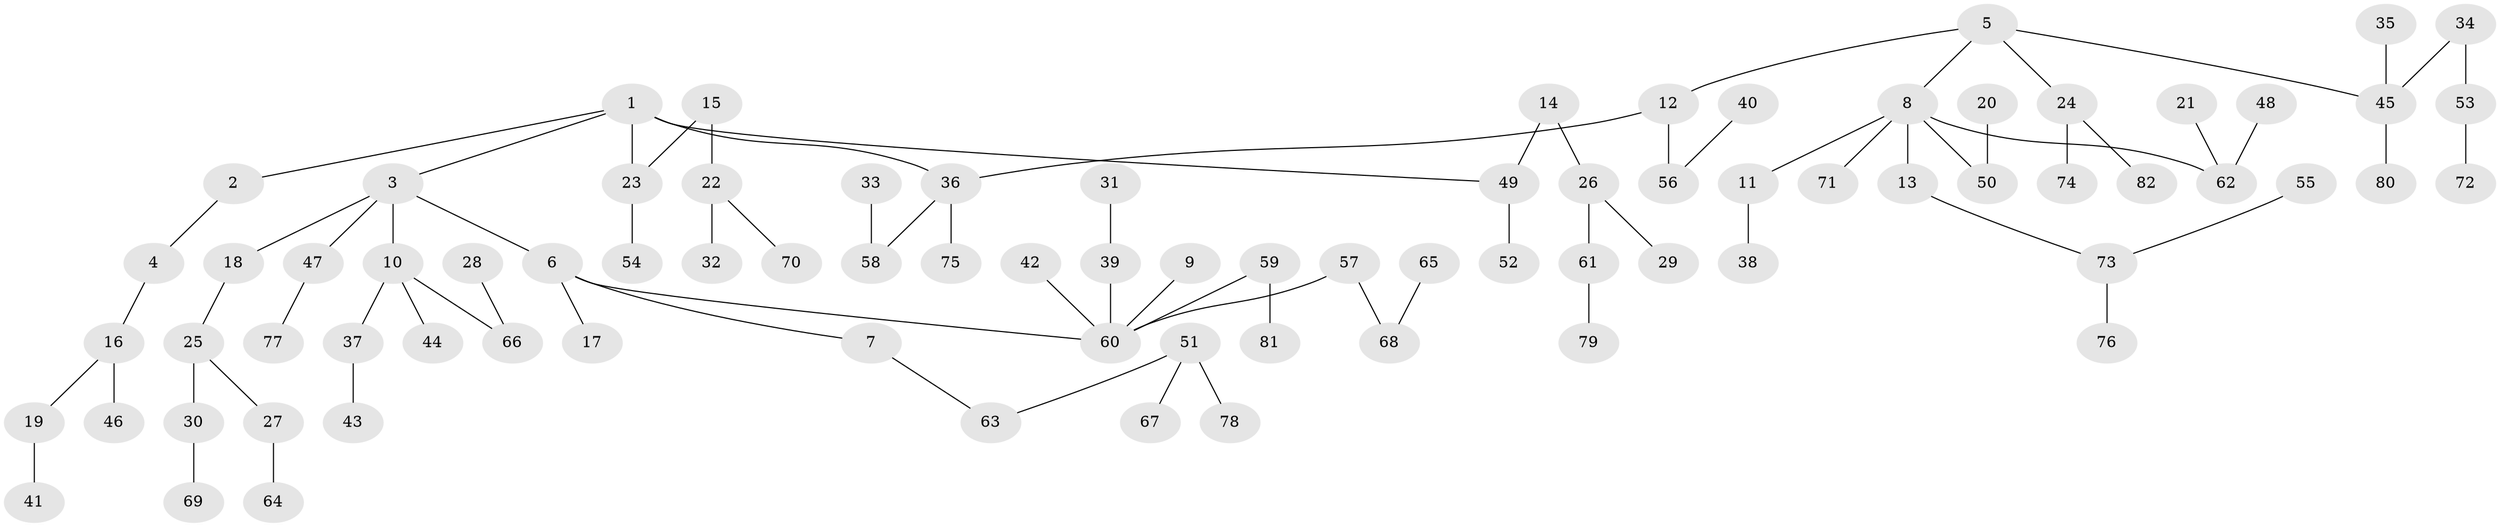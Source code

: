 // original degree distribution, {5: 0.034482758620689655, 4: 0.07758620689655173, 2: 0.2413793103448276, 3: 0.13793103448275862, 6: 0.008620689655172414, 7: 0.008620689655172414, 1: 0.49137931034482757}
// Generated by graph-tools (version 1.1) at 2025/37/03/04/25 23:37:23]
// undirected, 82 vertices, 81 edges
graph export_dot {
  node [color=gray90,style=filled];
  1;
  2;
  3;
  4;
  5;
  6;
  7;
  8;
  9;
  10;
  11;
  12;
  13;
  14;
  15;
  16;
  17;
  18;
  19;
  20;
  21;
  22;
  23;
  24;
  25;
  26;
  27;
  28;
  29;
  30;
  31;
  32;
  33;
  34;
  35;
  36;
  37;
  38;
  39;
  40;
  41;
  42;
  43;
  44;
  45;
  46;
  47;
  48;
  49;
  50;
  51;
  52;
  53;
  54;
  55;
  56;
  57;
  58;
  59;
  60;
  61;
  62;
  63;
  64;
  65;
  66;
  67;
  68;
  69;
  70;
  71;
  72;
  73;
  74;
  75;
  76;
  77;
  78;
  79;
  80;
  81;
  82;
  1 -- 2 [weight=1.0];
  1 -- 3 [weight=1.0];
  1 -- 23 [weight=1.0];
  1 -- 36 [weight=1.0];
  1 -- 49 [weight=1.0];
  2 -- 4 [weight=1.0];
  3 -- 6 [weight=1.0];
  3 -- 10 [weight=1.0];
  3 -- 18 [weight=1.0];
  3 -- 47 [weight=1.0];
  4 -- 16 [weight=1.0];
  5 -- 8 [weight=1.0];
  5 -- 12 [weight=1.0];
  5 -- 24 [weight=1.0];
  5 -- 45 [weight=1.0];
  6 -- 7 [weight=1.0];
  6 -- 17 [weight=1.0];
  6 -- 60 [weight=1.0];
  7 -- 63 [weight=1.0];
  8 -- 11 [weight=1.0];
  8 -- 13 [weight=1.0];
  8 -- 50 [weight=1.0];
  8 -- 62 [weight=1.0];
  8 -- 71 [weight=1.0];
  9 -- 60 [weight=1.0];
  10 -- 37 [weight=1.0];
  10 -- 44 [weight=1.0];
  10 -- 66 [weight=1.0];
  11 -- 38 [weight=1.0];
  12 -- 36 [weight=1.0];
  12 -- 56 [weight=1.0];
  13 -- 73 [weight=1.0];
  14 -- 26 [weight=1.0];
  14 -- 49 [weight=1.0];
  15 -- 22 [weight=1.0];
  15 -- 23 [weight=1.0];
  16 -- 19 [weight=1.0];
  16 -- 46 [weight=1.0];
  18 -- 25 [weight=1.0];
  19 -- 41 [weight=1.0];
  20 -- 50 [weight=1.0];
  21 -- 62 [weight=1.0];
  22 -- 32 [weight=1.0];
  22 -- 70 [weight=1.0];
  23 -- 54 [weight=1.0];
  24 -- 74 [weight=1.0];
  24 -- 82 [weight=1.0];
  25 -- 27 [weight=1.0];
  25 -- 30 [weight=1.0];
  26 -- 29 [weight=1.0];
  26 -- 61 [weight=1.0];
  27 -- 64 [weight=1.0];
  28 -- 66 [weight=1.0];
  30 -- 69 [weight=1.0];
  31 -- 39 [weight=1.0];
  33 -- 58 [weight=1.0];
  34 -- 45 [weight=1.0];
  34 -- 53 [weight=1.0];
  35 -- 45 [weight=1.0];
  36 -- 58 [weight=1.0];
  36 -- 75 [weight=1.0];
  37 -- 43 [weight=1.0];
  39 -- 60 [weight=1.0];
  40 -- 56 [weight=1.0];
  42 -- 60 [weight=1.0];
  45 -- 80 [weight=1.0];
  47 -- 77 [weight=1.0];
  48 -- 62 [weight=1.0];
  49 -- 52 [weight=1.0];
  51 -- 63 [weight=1.0];
  51 -- 67 [weight=1.0];
  51 -- 78 [weight=1.0];
  53 -- 72 [weight=1.0];
  55 -- 73 [weight=1.0];
  57 -- 60 [weight=1.0];
  57 -- 68 [weight=1.0];
  59 -- 60 [weight=1.0];
  59 -- 81 [weight=1.0];
  61 -- 79 [weight=1.0];
  65 -- 68 [weight=1.0];
  73 -- 76 [weight=1.0];
}
